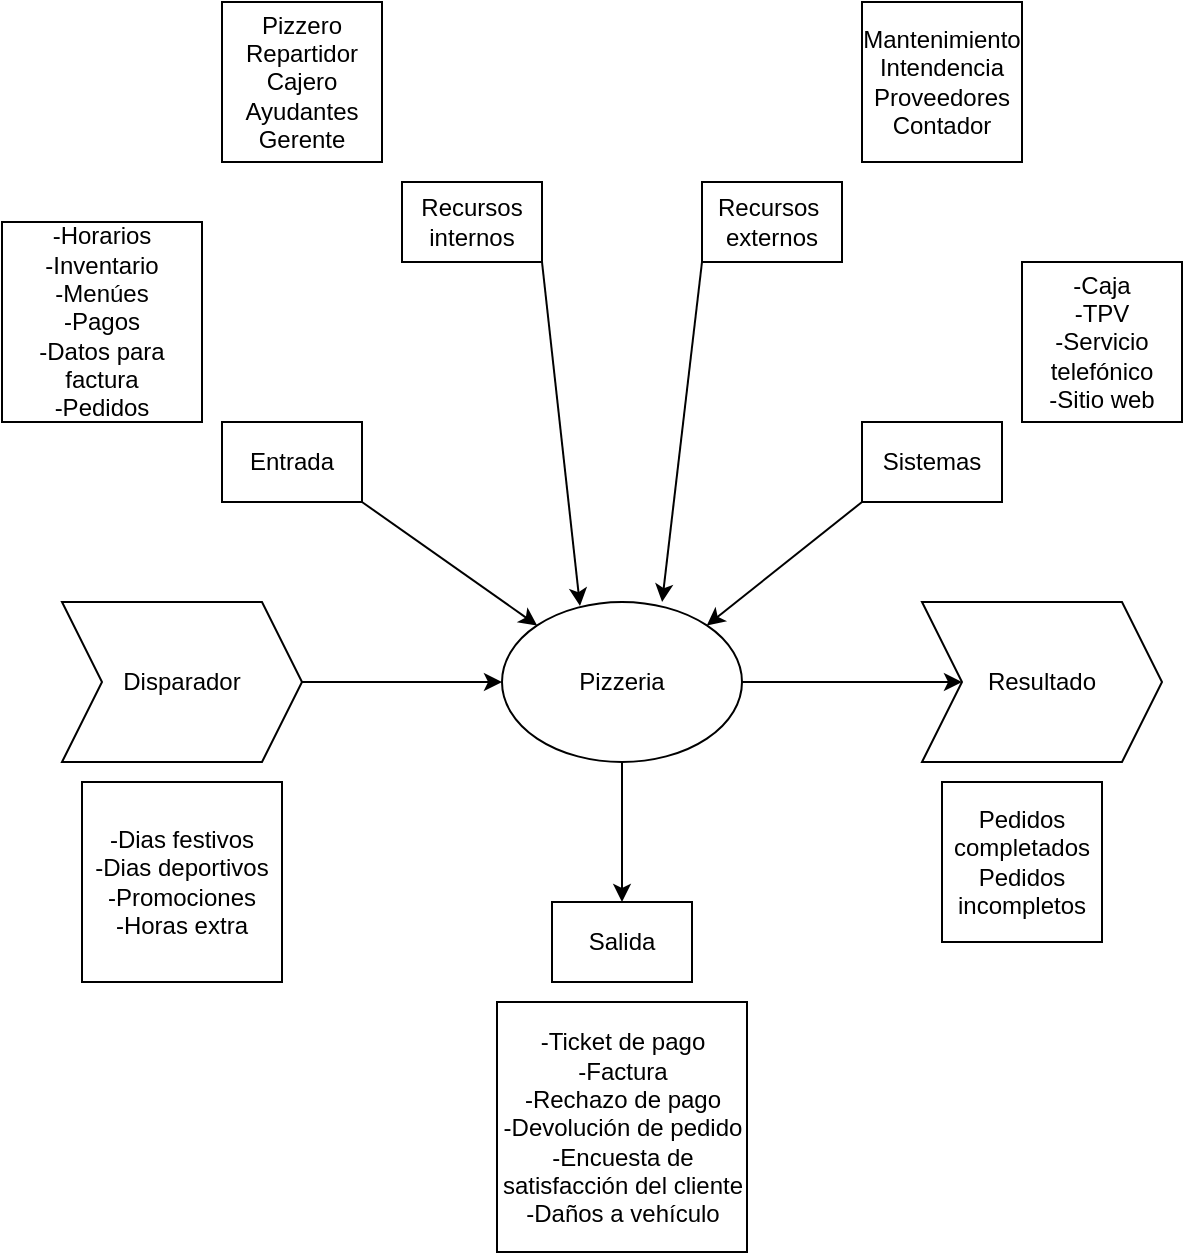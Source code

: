<mxfile version="22.1.4" type="device">
  <diagram name="Página-1" id="V20wWl1tXHClEu7OfIA5">
    <mxGraphModel dx="1393" dy="797" grid="1" gridSize="10" guides="1" tooltips="1" connect="1" arrows="1" fold="1" page="1" pageScale="1" pageWidth="827" pageHeight="1169" math="0" shadow="0">
      <root>
        <mxCell id="0" />
        <mxCell id="1" parent="0" />
        <mxCell id="OBVw055NczvDT1E4Whhq-1" value="Pizzeria" style="ellipse;whiteSpace=wrap;html=1;" vertex="1" parent="1">
          <mxGeometry x="380" y="370" width="120" height="80" as="geometry" />
        </mxCell>
        <mxCell id="OBVw055NczvDT1E4Whhq-2" value="Disparador" style="shape=step;perimeter=stepPerimeter;whiteSpace=wrap;html=1;fixedSize=1;" vertex="1" parent="1">
          <mxGeometry x="160" y="370" width="120" height="80" as="geometry" />
        </mxCell>
        <mxCell id="OBVw055NczvDT1E4Whhq-3" value="Resultado" style="shape=step;perimeter=stepPerimeter;whiteSpace=wrap;html=1;fixedSize=1;" vertex="1" parent="1">
          <mxGeometry x="590" y="370" width="120" height="80" as="geometry" />
        </mxCell>
        <mxCell id="OBVw055NczvDT1E4Whhq-4" value="Entrada" style="rounded=0;whiteSpace=wrap;html=1;" vertex="1" parent="1">
          <mxGeometry x="240" y="280" width="70" height="40" as="geometry" />
        </mxCell>
        <mxCell id="OBVw055NczvDT1E4Whhq-5" value="Sistemas" style="rounded=0;whiteSpace=wrap;html=1;" vertex="1" parent="1">
          <mxGeometry x="560" y="280" width="70" height="40" as="geometry" />
        </mxCell>
        <mxCell id="OBVw055NczvDT1E4Whhq-6" value="Recursos&lt;br&gt;internos" style="rounded=0;whiteSpace=wrap;html=1;" vertex="1" parent="1">
          <mxGeometry x="330" y="160" width="70" height="40" as="geometry" />
        </mxCell>
        <mxCell id="OBVw055NczvDT1E4Whhq-7" value="Recursos&amp;nbsp;&lt;br&gt;externos" style="rounded=0;whiteSpace=wrap;html=1;" vertex="1" parent="1">
          <mxGeometry x="480" y="160" width="70" height="40" as="geometry" />
        </mxCell>
        <mxCell id="OBVw055NczvDT1E4Whhq-8" value="Salida" style="rounded=0;whiteSpace=wrap;html=1;" vertex="1" parent="1">
          <mxGeometry x="405" y="520" width="70" height="40" as="geometry" />
        </mxCell>
        <mxCell id="OBVw055NczvDT1E4Whhq-9" value="" style="endArrow=classic;html=1;rounded=0;entryX=0;entryY=0.5;entryDx=0;entryDy=0;exitX=1;exitY=0.5;exitDx=0;exitDy=0;" edge="1" parent="1" source="OBVw055NczvDT1E4Whhq-2" target="OBVw055NczvDT1E4Whhq-1">
          <mxGeometry width="50" height="50" relative="1" as="geometry">
            <mxPoint x="390" y="440" as="sourcePoint" />
            <mxPoint x="440" y="390" as="targetPoint" />
          </mxGeometry>
        </mxCell>
        <mxCell id="OBVw055NczvDT1E4Whhq-10" value="" style="endArrow=classic;html=1;rounded=0;exitX=1;exitY=0.5;exitDx=0;exitDy=0;" edge="1" parent="1" source="OBVw055NczvDT1E4Whhq-1" target="OBVw055NczvDT1E4Whhq-3">
          <mxGeometry width="50" height="50" relative="1" as="geometry">
            <mxPoint x="390" y="440" as="sourcePoint" />
            <mxPoint x="440" y="390" as="targetPoint" />
          </mxGeometry>
        </mxCell>
        <mxCell id="OBVw055NczvDT1E4Whhq-11" value="" style="endArrow=classic;html=1;rounded=0;entryX=0;entryY=0;entryDx=0;entryDy=0;exitX=1;exitY=1;exitDx=0;exitDy=0;" edge="1" parent="1" source="OBVw055NczvDT1E4Whhq-4" target="OBVw055NczvDT1E4Whhq-1">
          <mxGeometry width="50" height="50" relative="1" as="geometry">
            <mxPoint x="390" y="440" as="sourcePoint" />
            <mxPoint x="440" y="390" as="targetPoint" />
          </mxGeometry>
        </mxCell>
        <mxCell id="OBVw055NczvDT1E4Whhq-12" value="" style="endArrow=classic;html=1;rounded=0;exitX=1;exitY=1;exitDx=0;exitDy=0;entryX=0.325;entryY=0.025;entryDx=0;entryDy=0;entryPerimeter=0;" edge="1" parent="1" source="OBVw055NczvDT1E4Whhq-6" target="OBVw055NczvDT1E4Whhq-1">
          <mxGeometry width="50" height="50" relative="1" as="geometry">
            <mxPoint x="390" y="440" as="sourcePoint" />
            <mxPoint x="440" y="390" as="targetPoint" />
          </mxGeometry>
        </mxCell>
        <mxCell id="OBVw055NczvDT1E4Whhq-13" value="" style="endArrow=classic;html=1;rounded=0;exitX=0;exitY=1;exitDx=0;exitDy=0;entryX=0.667;entryY=0;entryDx=0;entryDy=0;entryPerimeter=0;" edge="1" parent="1" source="OBVw055NczvDT1E4Whhq-7" target="OBVw055NczvDT1E4Whhq-1">
          <mxGeometry width="50" height="50" relative="1" as="geometry">
            <mxPoint x="390" y="440" as="sourcePoint" />
            <mxPoint x="440" y="390" as="targetPoint" />
          </mxGeometry>
        </mxCell>
        <mxCell id="OBVw055NczvDT1E4Whhq-14" value="" style="endArrow=classic;html=1;rounded=0;entryX=1;entryY=0;entryDx=0;entryDy=0;exitX=0;exitY=1;exitDx=0;exitDy=0;" edge="1" parent="1" source="OBVw055NczvDT1E4Whhq-5" target="OBVw055NczvDT1E4Whhq-1">
          <mxGeometry width="50" height="50" relative="1" as="geometry">
            <mxPoint x="390" y="440" as="sourcePoint" />
            <mxPoint x="440" y="390" as="targetPoint" />
          </mxGeometry>
        </mxCell>
        <mxCell id="OBVw055NczvDT1E4Whhq-15" value="" style="endArrow=classic;html=1;rounded=0;exitX=0.5;exitY=1;exitDx=0;exitDy=0;entryX=0.5;entryY=0;entryDx=0;entryDy=0;" edge="1" parent="1" source="OBVw055NczvDT1E4Whhq-1" target="OBVw055NczvDT1E4Whhq-8">
          <mxGeometry width="50" height="50" relative="1" as="geometry">
            <mxPoint x="390" y="440" as="sourcePoint" />
            <mxPoint x="440" y="390" as="targetPoint" />
          </mxGeometry>
        </mxCell>
        <mxCell id="OBVw055NczvDT1E4Whhq-17" value="-Horarios&lt;br&gt;-Inventario&lt;br&gt;-Menúes&lt;br&gt;-Pagos&lt;br&gt;-Datos para factura&lt;br&gt;-Pedidos" style="whiteSpace=wrap;html=1;aspect=fixed;" vertex="1" parent="1">
          <mxGeometry x="130" y="180" width="100" height="100" as="geometry" />
        </mxCell>
        <mxCell id="OBVw055NczvDT1E4Whhq-18" value="Pizzero&lt;br&gt;Repartidor&lt;br&gt;Cajero&lt;br&gt;Ayudantes&lt;br&gt;Gerente" style="whiteSpace=wrap;html=1;aspect=fixed;" vertex="1" parent="1">
          <mxGeometry x="240" y="70" width="80" height="80" as="geometry" />
        </mxCell>
        <mxCell id="OBVw055NczvDT1E4Whhq-19" value="Mantenimiento&lt;br&gt;Intendencia&lt;br&gt;Proveedores&lt;br&gt;Contador" style="whiteSpace=wrap;html=1;aspect=fixed;" vertex="1" parent="1">
          <mxGeometry x="560" y="70" width="80" height="80" as="geometry" />
        </mxCell>
        <mxCell id="OBVw055NczvDT1E4Whhq-20" value="-Caja&lt;br&gt;-TPV&lt;br&gt;-Servicio telefónico&lt;br&gt;-Sitio web" style="whiteSpace=wrap;html=1;aspect=fixed;" vertex="1" parent="1">
          <mxGeometry x="640" y="200" width="80" height="80" as="geometry" />
        </mxCell>
        <mxCell id="OBVw055NczvDT1E4Whhq-21" value="-Dias festivos&lt;br&gt;-Dias deportivos&lt;br&gt;-Promociones&lt;br&gt;-Horas extra" style="whiteSpace=wrap;html=1;aspect=fixed;" vertex="1" parent="1">
          <mxGeometry x="170" y="460" width="100" height="100" as="geometry" />
        </mxCell>
        <mxCell id="OBVw055NczvDT1E4Whhq-22" value="Pedidos completados&lt;br&gt;Pedidos incompletos" style="whiteSpace=wrap;html=1;aspect=fixed;" vertex="1" parent="1">
          <mxGeometry x="600" y="460" width="80" height="80" as="geometry" />
        </mxCell>
        <mxCell id="OBVw055NczvDT1E4Whhq-23" value="-Ticket de pago&lt;br&gt;-Factura&lt;br&gt;-Rechazo de pago&lt;br&gt;-Devolución de pedido&lt;br&gt;-Encuesta de satisfacción del cliente&lt;br&gt;-Daños a vehículo" style="whiteSpace=wrap;html=1;aspect=fixed;" vertex="1" parent="1">
          <mxGeometry x="377.5" y="570" width="125" height="125" as="geometry" />
        </mxCell>
      </root>
    </mxGraphModel>
  </diagram>
</mxfile>

